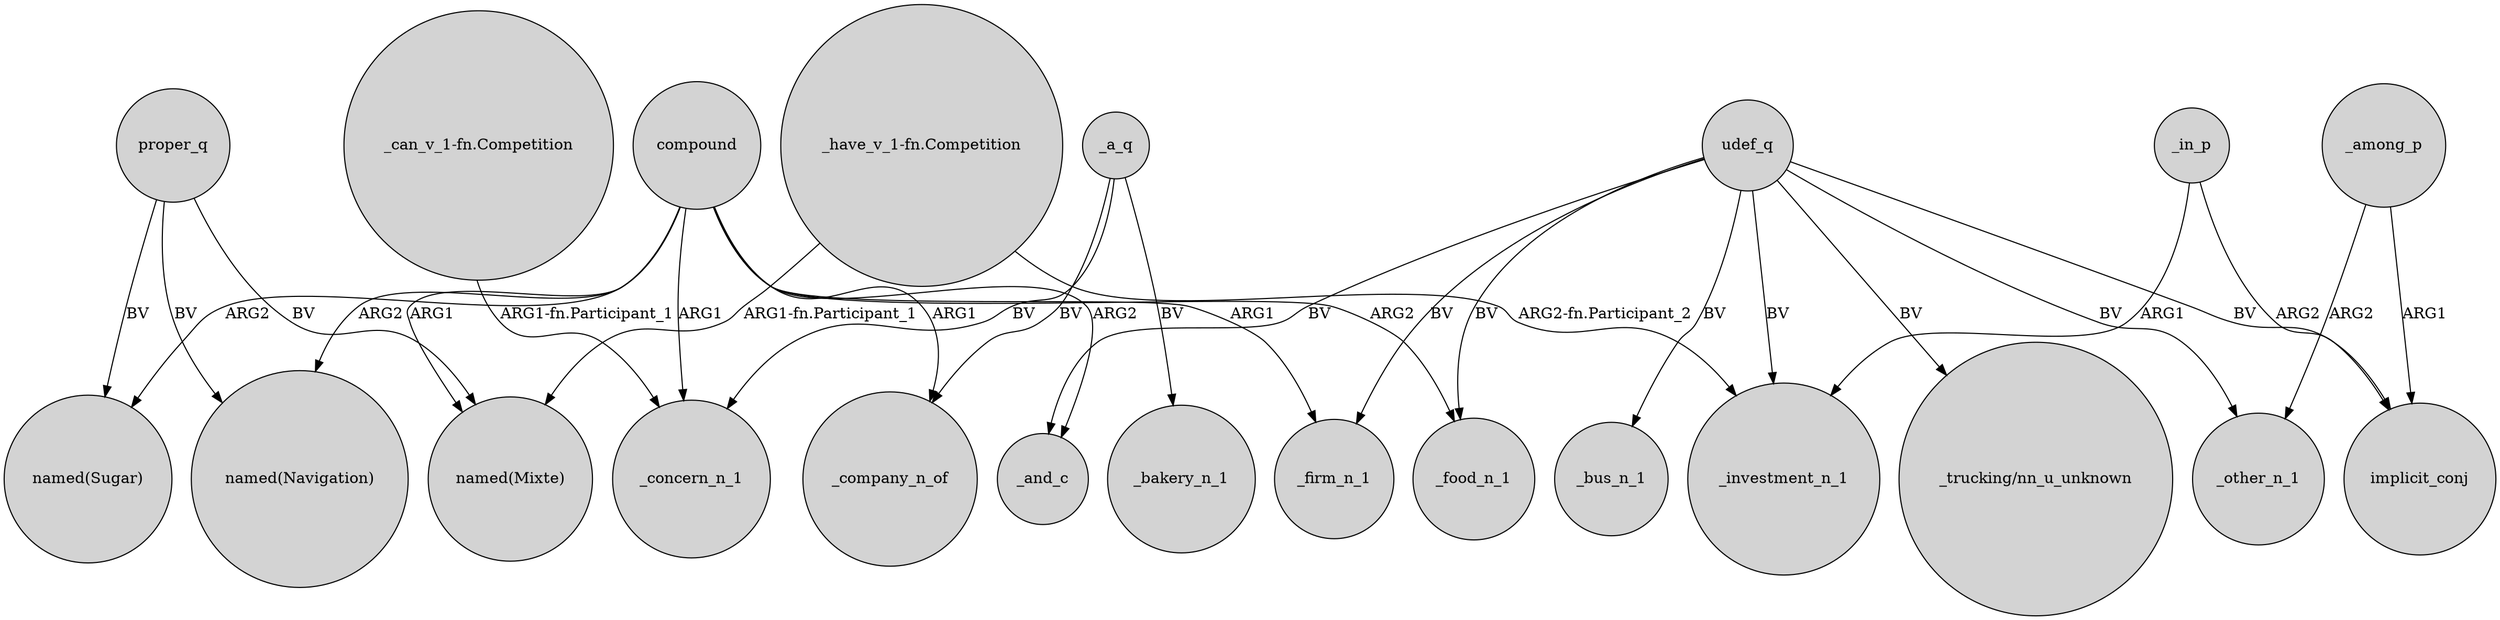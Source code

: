 digraph {
	node [shape=circle style=filled]
	"_have_v_1-fn.Competition" -> "named(Mixte)" [label="ARG1-fn.Participant_1"]
	"_have_v_1-fn.Competition" -> _investment_n_1 [label="ARG2-fn.Participant_2"]
	_in_p -> _investment_n_1 [label=ARG1]
	_in_p -> implicit_conj [label=ARG2]
	proper_q -> "named(Navigation)" [label=BV]
	udef_q -> "_trucking/nn_u_unknown" [label=BV]
	"_can_v_1-fn.Competition" -> _concern_n_1 [label="ARG1-fn.Participant_1"]
	udef_q -> _other_n_1 [label=BV]
	compound -> _company_n_of [label=ARG1]
	_a_q -> _company_n_of [label=BV]
	compound -> "named(Navigation)" [label=ARG2]
	udef_q -> _and_c [label=BV]
	compound -> _and_c [label=ARG2]
	udef_q -> _firm_n_1 [label=BV]
	proper_q -> "named(Mixte)" [label=BV]
	udef_q -> _bus_n_1 [label=BV]
	_among_p -> implicit_conj [label=ARG1]
	compound -> "named(Mixte)" [label=ARG1]
	_a_q -> _concern_n_1 [label=BV]
	compound -> "named(Sugar)" [label=ARG2]
	compound -> _food_n_1 [label=ARG2]
	udef_q -> _food_n_1 [label=BV]
	compound -> _concern_n_1 [label=ARG1]
	udef_q -> _investment_n_1 [label=BV]
	compound -> _firm_n_1 [label=ARG1]
	_among_p -> _other_n_1 [label=ARG2]
	proper_q -> "named(Sugar)" [label=BV]
	_a_q -> _bakery_n_1 [label=BV]
	udef_q -> implicit_conj [label=BV]
}
